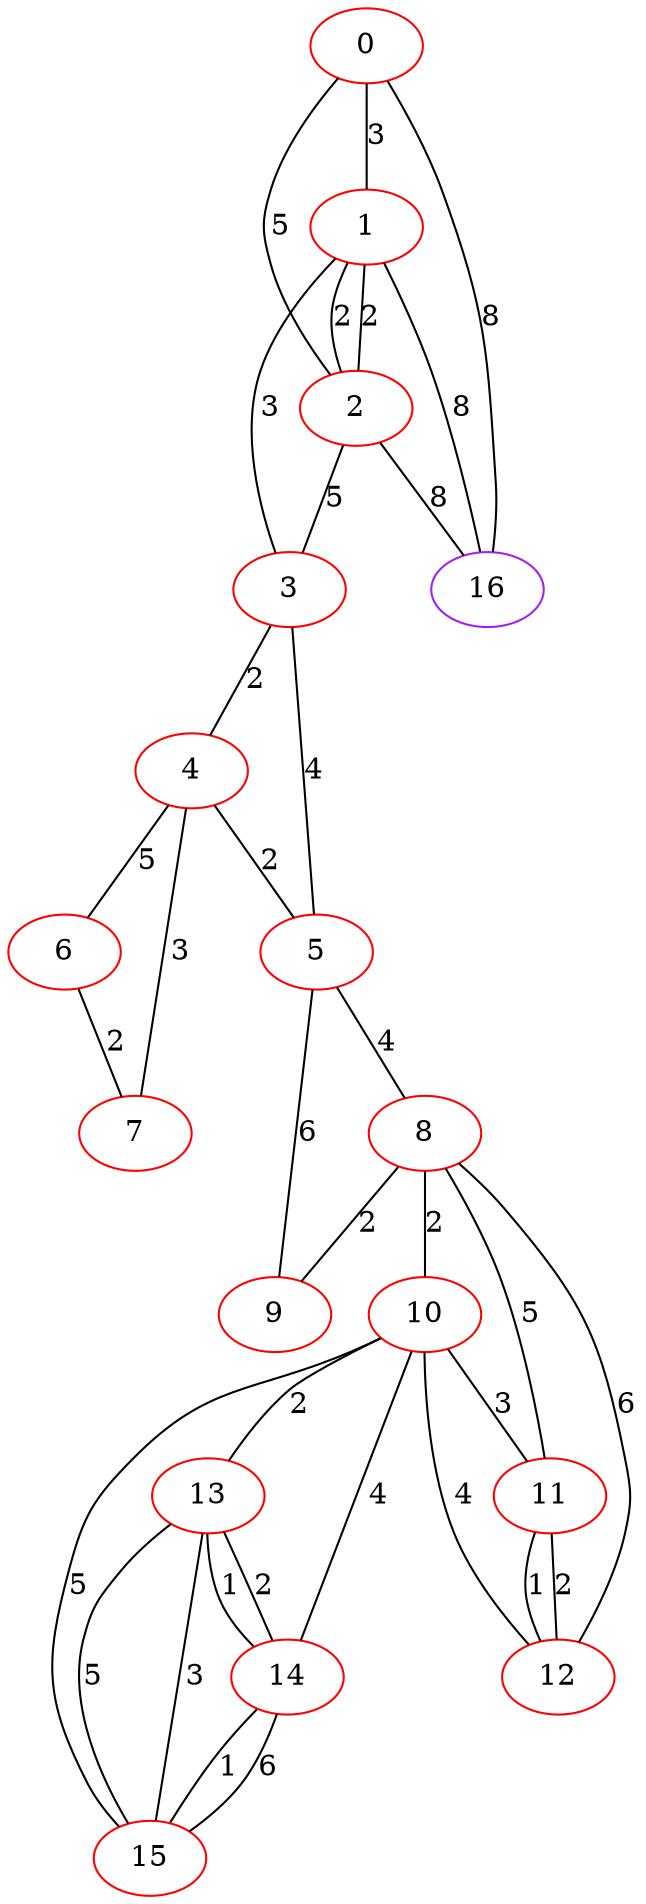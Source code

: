 graph "" {
0 [color=red, weight=1];
1 [color=red, weight=1];
2 [color=red, weight=1];
3 [color=red, weight=1];
4 [color=red, weight=1];
5 [color=red, weight=1];
6 [color=red, weight=1];
7 [color=red, weight=1];
8 [color=red, weight=1];
9 [color=red, weight=1];
10 [color=red, weight=1];
11 [color=red, weight=1];
12 [color=red, weight=1];
13 [color=red, weight=1];
14 [color=red, weight=1];
15 [color=red, weight=1];
16 [color=purple, weight=4];
0 -- 16  [key=0, label=8];
0 -- 1  [key=0, label=3];
0 -- 2  [key=0, label=5];
1 -- 16  [key=0, label=8];
1 -- 2  [key=0, label=2];
1 -- 2  [key=1, label=2];
1 -- 3  [key=0, label=3];
2 -- 3  [key=0, label=5];
2 -- 16  [key=0, label=8];
3 -- 4  [key=0, label=2];
3 -- 5  [key=0, label=4];
4 -- 5  [key=0, label=2];
4 -- 6  [key=0, label=5];
4 -- 7  [key=0, label=3];
5 -- 8  [key=0, label=4];
5 -- 9  [key=0, label=6];
6 -- 7  [key=0, label=2];
8 -- 9  [key=0, label=2];
8 -- 10  [key=0, label=2];
8 -- 11  [key=0, label=5];
8 -- 12  [key=0, label=6];
10 -- 11  [key=0, label=3];
10 -- 12  [key=0, label=4];
10 -- 13  [key=0, label=2];
10 -- 14  [key=0, label=4];
10 -- 15  [key=0, label=5];
11 -- 12  [key=0, label=1];
11 -- 12  [key=1, label=2];
13 -- 14  [key=0, label=1];
13 -- 14  [key=1, label=2];
13 -- 15  [key=0, label=5];
13 -- 15  [key=1, label=3];
14 -- 15  [key=0, label=6];
14 -- 15  [key=1, label=1];
}
